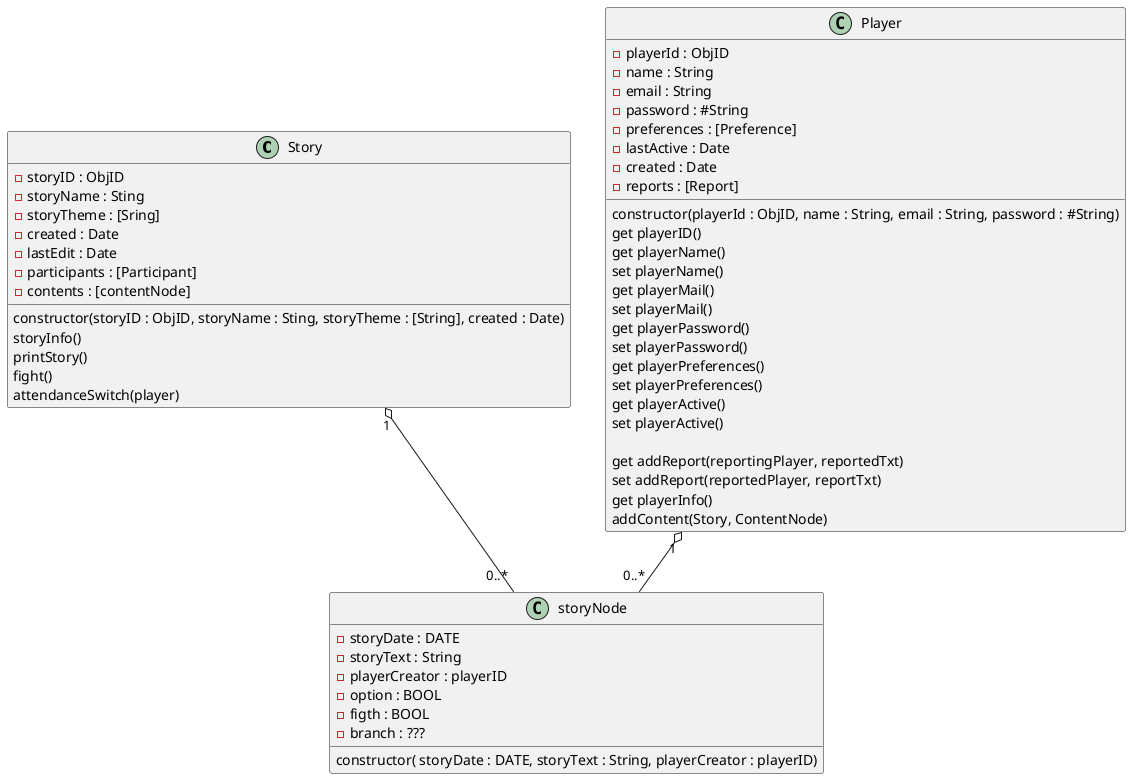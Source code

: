 @startuml inmroRPG Class Diagram
'https://plantuml.com/en/class-diagram
'good https://real-world-plantuml.com/umls/4780185589121024
' ok https://real-world-plantuml.com/umls/4727890604195840
'typescript interface example https://real-world-plantuml.com/umls/4780185589121024
' o-> hagregation! =/ composition *->


class Story {
  -storyID : ObjID
  -storyName : Sting
  -storyTheme : [Sring]
  -created : Date
  -lastEdit : Date
  -participants : [Participant]
  -contents : [contentNode]

  constructor(storyID : ObjID, storyName : Sting, storyTheme : [String], created : Date)
  storyInfo()
  printStory()
  fight()
  attendanceSwitch(player)
}

class Player {
  -playerId : ObjID
  -name : String
  -email : String
  -password : #String
  -preferences : [Preference]
  -lastActive : Date
  -created : Date
  -reports : [Report]

  constructor(playerId : ObjID, name : String, email : String, password : #String)
  get playerID()
  get playerName()
  set playerName()
  get playerMail()
  set playerMail()
  get playerPassword()
  set playerPassword()
  get playerPreferences()
  set playerPreferences()
  get playerActive()
  set playerActive()

  get addReport(reportingPlayer, reportedTxt)
  set addReport(reportedPlayer, reportTxt)
  get playerInfo()
  addContent(Story, ContentNode)
}

class storyNode {
  -storyDate : DATE
  -storyText : String
  -playerCreator : playerID
  -option : BOOL
  -figth : BOOL
  -branch : ???

  constructor( storyDate : DATE, storyText : String, playerCreator : playerID)
}

Player "1" o-- "0..*" storyNode
Story "1" o-- "0..*" storyNode


@enduml